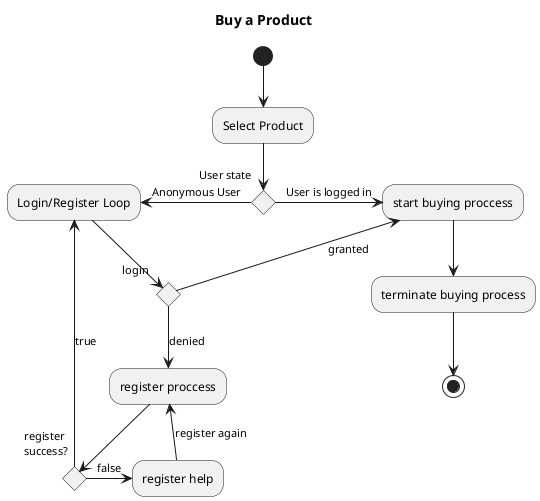 @startuml
title Buy a Product

(*) --> "Select Product"

 /'pre condition - acces is granted'/
if "User state" then
  ->[User is logged in] "start buying proccess"
  --> "terminate buying process"
  --> (*)

else
  -left->[Anonymous User] "Login/Register Loop"
  if "login" then
  -up-> [granted] "start buying proccess"
  else
   /'TODO Anonymous buying is a use case ?'/
  -down-> [denied] "register proccess"
    if "register\n success?" then
    -up-> [true] "Login/Register Loop"
    else
    -right-> [false] "register help"
    -up-> [register again] "register proccess"
    endif
  endif
endif

@enduml

